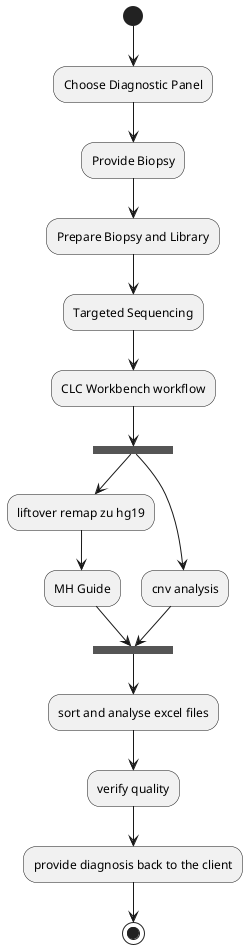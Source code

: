 @startuml
(*) --> "Choose Diagnostic Panel"
--> "Provide Biopsy"
--> "Prepare Biopsy and Library"
--> "Targeted Sequencing"
--> "CLC Workbench workflow"

--> ===B1===
--> "liftover remap zu hg19"
--> "MH Guide"
--> ===B2===

===B1=== --> "cnv analysis"
--> ===B2===

--> "sort and analyse excel files" 
--> "verify quality"
--> "provide diagnosis back to the client"
--> (*)
@enduml
